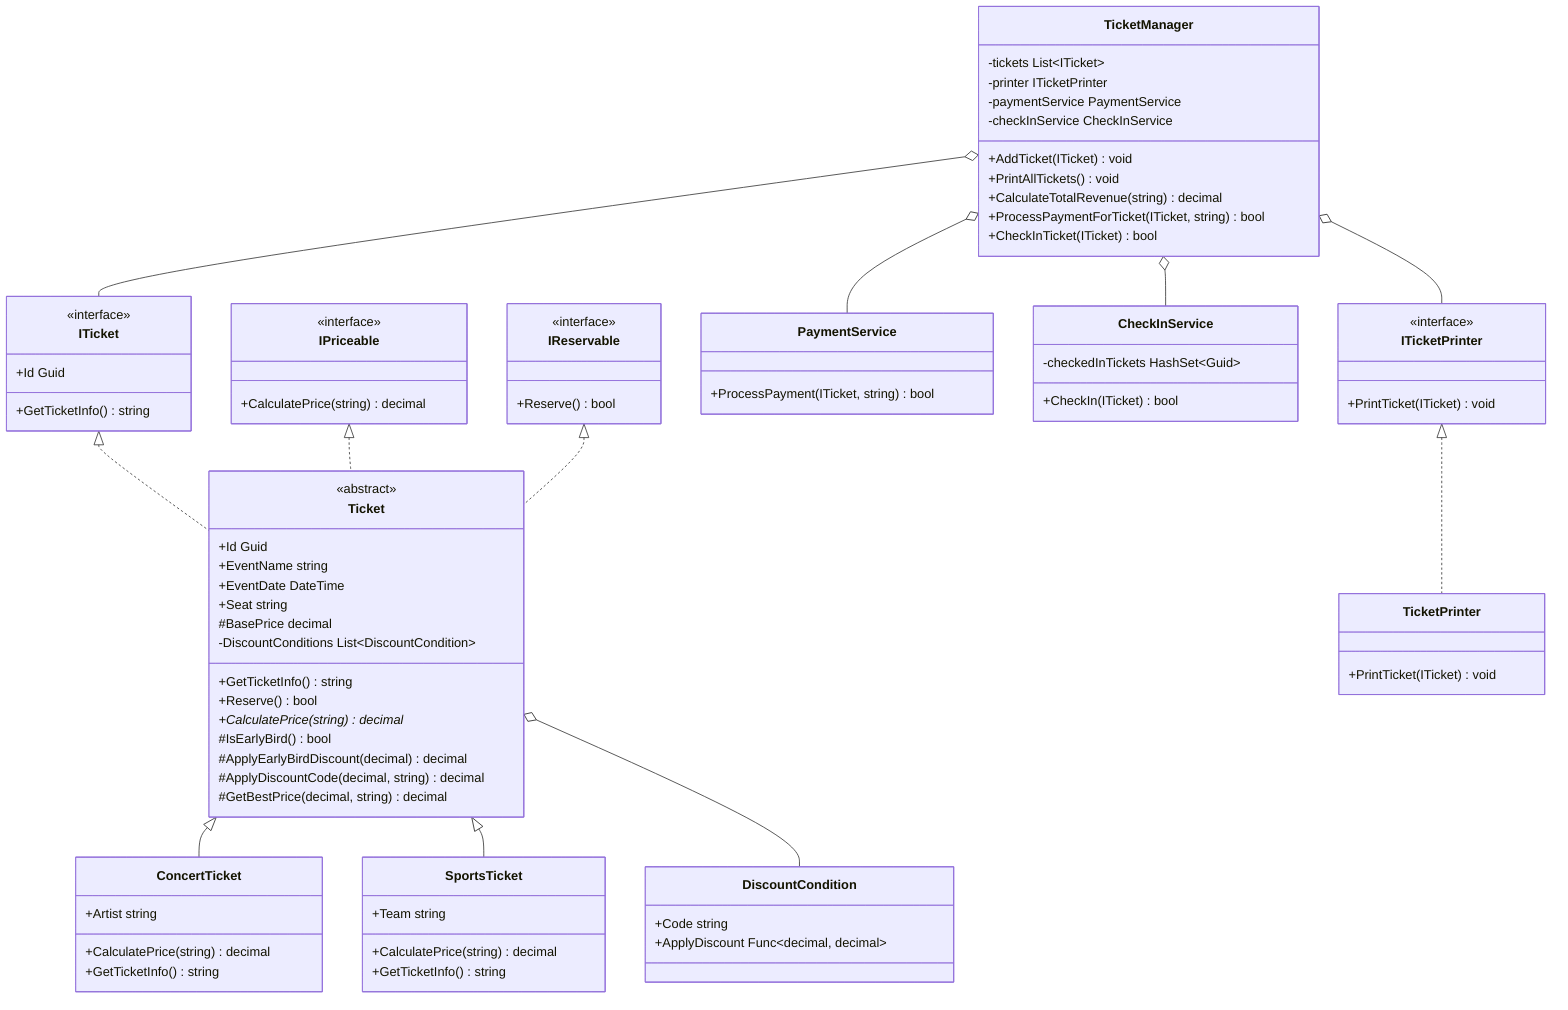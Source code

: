 classDiagram
    class ITicket {
        <<interface>>
        +Id Guid
        +GetTicketInfo() string
    }
    class IPriceable {
        <<interface>>
        +CalculatePrice(string) decimal
    }
    class IReservable {
        <<interface>>
        +Reserve() bool
    }
    class DiscountCondition {
        +Code string
        +ApplyDiscount Func~decimal, decimal~
    }
    class Ticket {
        <<abstract>>
        +Id Guid
        +EventName string
        +EventDate DateTime
        +Seat string
        #BasePrice decimal
        -DiscountConditions List~DiscountCondition~
        +GetTicketInfo() string
        +Reserve() bool
        +CalculatePrice(string)* decimal
        #IsEarlyBird() bool
        #ApplyEarlyBirdDiscount(decimal) decimal
        #ApplyDiscountCode(decimal, string) decimal
        #GetBestPrice(decimal, string) decimal
    }
    class ConcertTicket {
        +Artist string
        +CalculatePrice(string) decimal
        +GetTicketInfo() string
    }
    class SportsTicket {
        +Team string
        +CalculatePrice(string) decimal
        +GetTicketInfo() string
    }
    class PaymentService {
        +ProcessPayment(ITicket, string) bool
    }
    class CheckInService {
        -checkedInTickets HashSet~Guid~
        +CheckIn(ITicket) bool
    }
    class ITicketPrinter {
        <<interface>>
        +PrintTicket(ITicket) void
    }
    class TicketPrinter {
        +PrintTicket(ITicket) void
    }
    class TicketManager {
        -tickets List~ITicket~
        -printer ITicketPrinter
        -paymentService PaymentService
        -checkInService CheckInService
        +AddTicket(ITicket) void
        +PrintAllTickets() void
        +CalculateTotalRevenue(string) decimal
        +ProcessPaymentForTicket(ITicket, string) bool
        +CheckInTicket(ITicket) bool
    }

    ITicket <|.. Ticket
    IPriceable <|.. Ticket
    IReservable <|.. Ticket
    Ticket <|-- ConcertTicket
    Ticket <|-- SportsTicket
    Ticket o-- DiscountCondition
    ITicketPrinter <|.. TicketPrinter
    TicketManager o-- ITicketPrinter
    TicketManager o-- ITicket
    TicketManager o-- PaymentService
    TicketManager o-- CheckInService